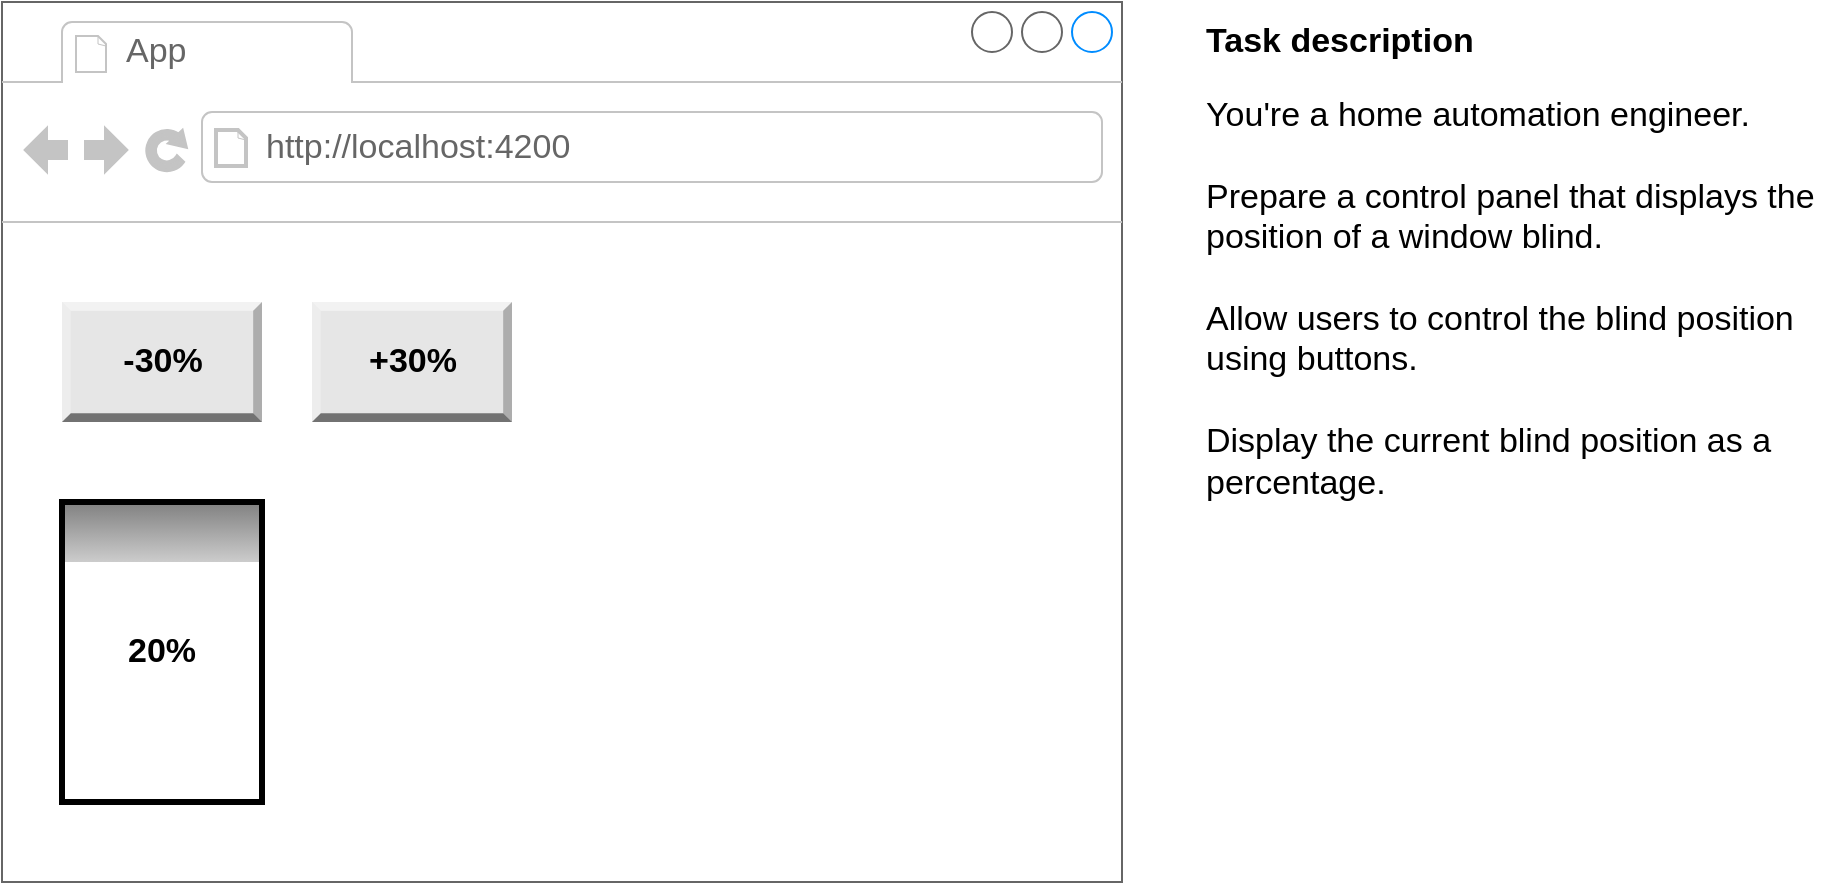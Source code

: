<mxfile version="16.5.1" type="device"><diagram id="P_-NWcN05uV7CIGg5CNQ" name="Page-1"><mxGraphModel dx="1106" dy="997" grid="1" gridSize="10" guides="1" tooltips="1" connect="1" arrows="1" fold="1" page="1" pageScale="1" pageWidth="827" pageHeight="1169" math="0" shadow="0"><root><mxCell id="0"/><mxCell id="1" parent="0"/><mxCell id="mGq9oQxN_0cY3cayNNMR-1" value="" style="strokeWidth=1;shadow=0;dashed=0;align=center;html=1;shape=mxgraph.mockup.containers.browserWindow;rSize=0;strokeColor=#666666;strokeColor2=#008cff;strokeColor3=#c4c4c4;mainText=,;recursiveResize=0;" parent="1" vertex="1"><mxGeometry x="40" y="40" width="560" height="440" as="geometry"/></mxCell><mxCell id="mGq9oQxN_0cY3cayNNMR-6" value="" style="rounded=0;whiteSpace=wrap;html=1;fontSize=17;strokeColor=none;fillColor=#808080;fontColor=#000000;gradientColor=#CCCCCC;gradientDirection=south;" parent="mGq9oQxN_0cY3cayNNMR-1" vertex="1"><mxGeometry x="30" y="250" width="100" height="30" as="geometry"/></mxCell><mxCell id="mGq9oQxN_0cY3cayNNMR-2" value="App" style="strokeWidth=1;shadow=0;dashed=0;align=center;html=1;shape=mxgraph.mockup.containers.anchor;fontSize=17;fontColor=#666666;align=left;" parent="mGq9oQxN_0cY3cayNNMR-1" vertex="1"><mxGeometry x="60" y="12" width="110" height="26" as="geometry"/></mxCell><mxCell id="mGq9oQxN_0cY3cayNNMR-3" value="http://localhost:4200" style="strokeWidth=1;shadow=0;dashed=0;align=center;html=1;shape=mxgraph.mockup.containers.anchor;rSize=0;fontSize=17;fontColor=#666666;align=left;" parent="mGq9oQxN_0cY3cayNNMR-1" vertex="1"><mxGeometry x="130" y="60" width="250" height="26" as="geometry"/></mxCell><mxCell id="mGq9oQxN_0cY3cayNNMR-5" value="" style="rounded=0;whiteSpace=wrap;html=1;fontSize=17;fillColor=none;strokeColor=default;fontColor=#ffffff;strokeWidth=3;perimeterSpacing=0;sketch=0;shadow=0;glass=0;" parent="mGq9oQxN_0cY3cayNNMR-1" vertex="1"><mxGeometry x="30" y="250" width="100" height="150" as="geometry"/></mxCell><mxCell id="2E3u1h6pdrsGjCO42Awu-1" value="20%" style="text;html=1;strokeColor=none;fillColor=none;align=center;verticalAlign=middle;whiteSpace=wrap;rounded=0;fontStyle=1;fontSize=17;" parent="mGq9oQxN_0cY3cayNNMR-1" vertex="1"><mxGeometry x="50" y="310" width="60" height="30" as="geometry"/></mxCell><mxCell id="v0Q79LP5DoEmhLG_m3LB-1" value="-30%" style="labelPosition=center;verticalLabelPosition=middle;align=center;html=1;shape=mxgraph.basic.shaded_button;dx=4.41;fillColor=#E6E6E6;strokeColor=none;fontSize=17;fontStyle=1" parent="mGq9oQxN_0cY3cayNNMR-1" vertex="1"><mxGeometry x="30" y="150" width="100" height="60" as="geometry"/></mxCell><mxCell id="zNFvK2FOWDXE4oruSLJ1-3" value="+30%" style="labelPosition=center;verticalLabelPosition=middle;align=center;html=1;shape=mxgraph.basic.shaded_button;dx=4.41;fillColor=#E6E6E6;strokeColor=none;fontSize=17;fontStyle=1" parent="mGq9oQxN_0cY3cayNNMR-1" vertex="1"><mxGeometry x="155" y="150" width="100" height="60" as="geometry"/></mxCell><mxCell id="mGq9oQxN_0cY3cayNNMR-8" value="Task description" style="text;html=1;strokeColor=none;fillColor=none;align=left;verticalAlign=middle;whiteSpace=wrap;rounded=0;fontSize=17;fontStyle=1" parent="1" vertex="1"><mxGeometry x="640" y="40" width="320" height="40" as="geometry"/></mxCell><mxCell id="mGq9oQxN_0cY3cayNNMR-9" value="&lt;div&gt;You're a home automation engineer.&lt;/div&gt;&lt;div&gt;&lt;br&gt;&lt;/div&gt;&lt;div&gt;Prepare a control panel that displays the position of a window blind.&lt;/div&gt;&lt;div&gt;&lt;br&gt;&lt;/div&gt;&lt;div&gt;Allow users to control the blind position using buttons.&lt;/div&gt;&lt;div&gt;&lt;br&gt;&lt;/div&gt;&lt;div&gt;Display the current blind position as a percentage.&lt;/div&gt;" style="text;html=1;strokeColor=none;fillColor=none;align=left;verticalAlign=top;whiteSpace=wrap;rounded=0;fontSize=17;" parent="1" vertex="1"><mxGeometry x="640" y="80" width="320" height="400" as="geometry"/></mxCell></root></mxGraphModel></diagram></mxfile>